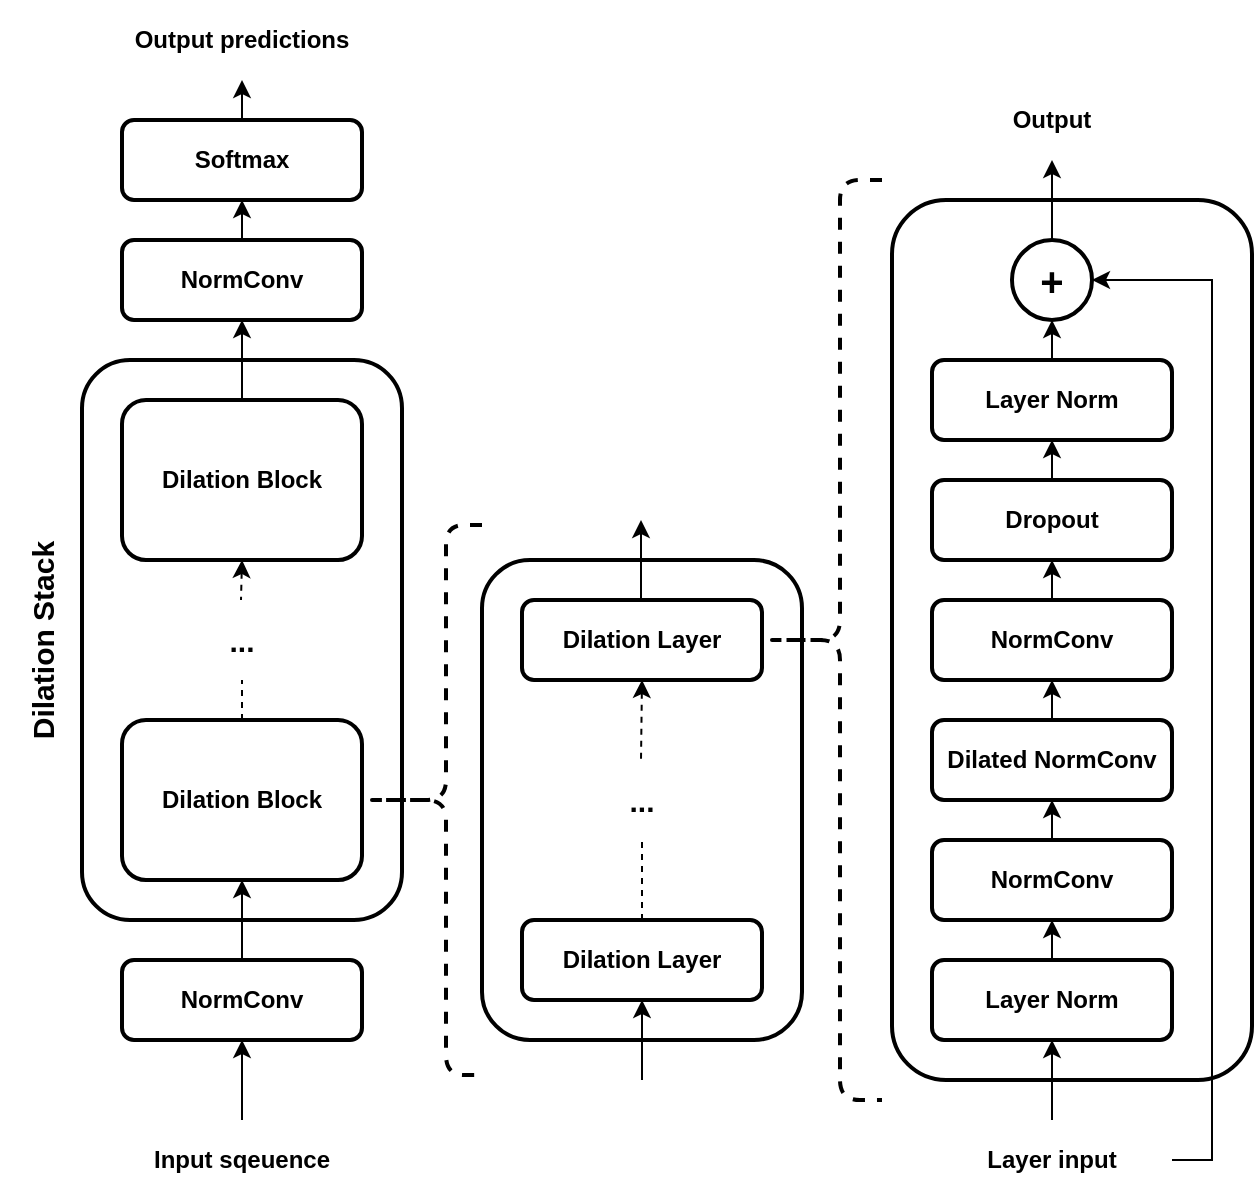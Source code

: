 <mxfile version="13.0.1" type="device"><diagram id="Z4ZGWom-_nMQ90DhClmE" name="Page-1"><mxGraphModel dx="1936" dy="806" grid="1" gridSize="10" guides="1" tooltips="1" connect="1" arrows="1" fold="1" page="1" pageScale="1" pageWidth="850" pageHeight="1100" math="0" shadow="0"><root><mxCell id="0"/><mxCell id="1" parent="0"/><mxCell id="03vf3TPZojDor7JCahmn-6" style="edgeStyle=orthogonalEdgeStyle;rounded=0;orthogonalLoop=1;jettySize=auto;html=1;exitX=0.5;exitY=0;exitDx=0;exitDy=0;entryX=0.5;entryY=1;entryDx=0;entryDy=0;" edge="1" parent="1" source="03vf3TPZojDor7JCahmn-1" target="03vf3TPZojDor7JCahmn-2"><mxGeometry relative="1" as="geometry"/></mxCell><mxCell id="03vf3TPZojDor7JCahmn-1" value="&lt;b&gt;Input sqeuence&lt;/b&gt;" style="text;html=1;strokeColor=none;fillColor=none;align=center;verticalAlign=middle;whiteSpace=wrap;rounded=0;" vertex="1" parent="1"><mxGeometry x="40" y="640" width="120" height="40" as="geometry"/></mxCell><mxCell id="03vf3TPZojDor7JCahmn-5" style="edgeStyle=orthogonalEdgeStyle;rounded=0;orthogonalLoop=1;jettySize=auto;html=1;exitX=0.5;exitY=0;exitDx=0;exitDy=0;entryX=0.5;entryY=1;entryDx=0;entryDy=0;" edge="1" parent="1" source="03vf3TPZojDor7JCahmn-2" target="03vf3TPZojDor7JCahmn-3"><mxGeometry relative="1" as="geometry"/></mxCell><mxCell id="03vf3TPZojDor7JCahmn-2" value="&lt;b&gt;NormConv&lt;/b&gt;" style="rounded=1;whiteSpace=wrap;html=1;strokeWidth=2;fillColor=none;" vertex="1" parent="1"><mxGeometry x="40" y="560" width="120" height="40" as="geometry"/></mxCell><mxCell id="03vf3TPZojDor7JCahmn-3" value="&lt;b&gt;Dilation Block&lt;/b&gt;" style="rounded=1;whiteSpace=wrap;html=1;strokeWidth=2;fillColor=none;" vertex="1" parent="1"><mxGeometry x="40" y="440" width="120" height="80" as="geometry"/></mxCell><mxCell id="03vf3TPZojDor7JCahmn-7" value="" style="endArrow=none;dashed=1;html=1;exitX=0.5;exitY=0;exitDx=0;exitDy=0;" edge="1" parent="1" source="03vf3TPZojDor7JCahmn-3"><mxGeometry width="50" height="50" relative="1" as="geometry"><mxPoint x="160" y="520" as="sourcePoint"/><mxPoint x="100" y="420" as="targetPoint"/></mxGeometry></mxCell><mxCell id="03vf3TPZojDor7JCahmn-8" value="" style="endArrow=none;dashed=1;html=1;startArrow=classic;startFill=1;" edge="1" parent="1"><mxGeometry width="50" height="50" relative="1" as="geometry"><mxPoint x="100" y="360" as="sourcePoint"/><mxPoint x="99.5" y="380" as="targetPoint"/></mxGeometry></mxCell><mxCell id="03vf3TPZojDor7JCahmn-17" style="edgeStyle=orthogonalEdgeStyle;rounded=0;orthogonalLoop=1;jettySize=auto;html=1;exitX=0.5;exitY=0;exitDx=0;exitDy=0;entryX=0.5;entryY=1;entryDx=0;entryDy=0;startArrow=none;startFill=0;strokeWidth=1;" edge="1" parent="1" source="03vf3TPZojDor7JCahmn-9" target="03vf3TPZojDor7JCahmn-16"><mxGeometry relative="1" as="geometry"/></mxCell><mxCell id="03vf3TPZojDor7JCahmn-9" value="&lt;b&gt;Dilation Block&lt;/b&gt;" style="rounded=1;whiteSpace=wrap;html=1;strokeWidth=2;fillColor=none;" vertex="1" parent="1"><mxGeometry x="40" y="280" width="120" height="80" as="geometry"/></mxCell><mxCell id="03vf3TPZojDor7JCahmn-12" value="&lt;b&gt;&lt;font style=&quot;font-size: 15px&quot;&gt;...&lt;/font&gt;&lt;/b&gt;" style="text;html=1;strokeColor=none;fillColor=none;align=center;verticalAlign=middle;whiteSpace=wrap;rounded=0;" vertex="1" parent="1"><mxGeometry x="40" y="380" width="120" height="40" as="geometry"/></mxCell><mxCell id="03vf3TPZojDor7JCahmn-70" style="edgeStyle=elbowEdgeStyle;rounded=0;orthogonalLoop=1;jettySize=auto;html=1;exitX=0.5;exitY=0;exitDx=0;exitDy=0;entryX=0.5;entryY=1;entryDx=0;entryDy=0;startArrow=none;startFill=0;strokeWidth=1;" edge="1" parent="1" source="03vf3TPZojDor7JCahmn-16" target="03vf3TPZojDor7JCahmn-18"><mxGeometry relative="1" as="geometry"/></mxCell><mxCell id="03vf3TPZojDor7JCahmn-16" value="&lt;b&gt;NormConv&lt;/b&gt;" style="rounded=1;whiteSpace=wrap;html=1;strokeWidth=2;fillColor=none;" vertex="1" parent="1"><mxGeometry x="40" y="200" width="120" height="40" as="geometry"/></mxCell><mxCell id="03vf3TPZojDor7JCahmn-71" style="edgeStyle=elbowEdgeStyle;rounded=0;orthogonalLoop=1;jettySize=auto;html=1;exitX=0.5;exitY=0;exitDx=0;exitDy=0;entryX=0.5;entryY=1;entryDx=0;entryDy=0;startArrow=none;startFill=0;strokeWidth=1;" edge="1" parent="1" source="03vf3TPZojDor7JCahmn-18" target="03vf3TPZojDor7JCahmn-64"><mxGeometry relative="1" as="geometry"/></mxCell><mxCell id="03vf3TPZojDor7JCahmn-18" value="&lt;b&gt;Softmax&lt;/b&gt;" style="rounded=1;whiteSpace=wrap;html=1;strokeWidth=2;fillColor=none;" vertex="1" parent="1"><mxGeometry x="40" y="140" width="120" height="40" as="geometry"/></mxCell><mxCell id="03vf3TPZojDor7JCahmn-21" value="&lt;b&gt;Dilation Layer&lt;/b&gt;" style="rounded=1;whiteSpace=wrap;html=1;strokeWidth=2;fillColor=none;" vertex="1" parent="1"><mxGeometry x="240" y="540" width="120" height="40" as="geometry"/></mxCell><mxCell id="03vf3TPZojDor7JCahmn-23" value="" style="endArrow=none;dashed=1;html=1;strokeWidth=1;exitX=0.5;exitY=0;exitDx=0;exitDy=0;" edge="1" parent="1" source="03vf3TPZojDor7JCahmn-21"><mxGeometry width="50" height="50" relative="1" as="geometry"><mxPoint x="160" y="540" as="sourcePoint"/><mxPoint x="300" y="500" as="targetPoint"/></mxGeometry></mxCell><mxCell id="03vf3TPZojDor7JCahmn-24" value="&lt;b&gt;&lt;font style=&quot;font-size: 15px&quot;&gt;...&lt;/font&gt;&lt;/b&gt;" style="text;html=1;strokeColor=none;fillColor=none;align=center;verticalAlign=middle;whiteSpace=wrap;rounded=0;" vertex="1" parent="1"><mxGeometry x="240" y="460" width="120" height="40" as="geometry"/></mxCell><mxCell id="03vf3TPZojDor7JCahmn-25" value="" style="endArrow=none;dashed=1;html=1;startArrow=classic;startFill=1;exitX=0.5;exitY=1;exitDx=0;exitDy=0;" edge="1" parent="1" source="03vf3TPZojDor7JCahmn-26"><mxGeometry width="50" height="50" relative="1" as="geometry"><mxPoint x="299.5" y="420" as="sourcePoint"/><mxPoint x="299.5" y="460" as="targetPoint"/></mxGeometry></mxCell><mxCell id="03vf3TPZojDor7JCahmn-26" value="&lt;b&gt;Dilation Layer&lt;/b&gt;" style="rounded=1;whiteSpace=wrap;html=1;strokeWidth=2;fillColor=none;" vertex="1" parent="1"><mxGeometry x="240" y="380" width="120" height="40" as="geometry"/></mxCell><mxCell id="03vf3TPZojDor7JCahmn-20" value="" style="rounded=1;whiteSpace=wrap;html=1;strokeWidth=2;fillColor=none;" vertex="1" parent="1"><mxGeometry x="220" y="360" width="160" height="240" as="geometry"/></mxCell><mxCell id="03vf3TPZojDor7JCahmn-30" value="" style="endArrow=classic;html=1;strokeWidth=1;entryX=0.5;entryY=1;entryDx=0;entryDy=0;" edge="1" parent="1" target="03vf3TPZojDor7JCahmn-21"><mxGeometry width="50" height="50" relative="1" as="geometry"><mxPoint x="300" y="620" as="sourcePoint"/><mxPoint x="310" y="640" as="targetPoint"/></mxGeometry></mxCell><mxCell id="03vf3TPZojDor7JCahmn-31" value="" style="endArrow=classic;html=1;strokeWidth=1;entryX=0.5;entryY=1;entryDx=0;entryDy=0;" edge="1" parent="1"><mxGeometry width="50" height="50" relative="1" as="geometry"><mxPoint x="299.5" y="380" as="sourcePoint"/><mxPoint x="299.5" y="340" as="targetPoint"/></mxGeometry></mxCell><mxCell id="03vf3TPZojDor7JCahmn-33" value="" style="rounded=1;whiteSpace=wrap;html=1;strokeWidth=2;fillColor=none;" vertex="1" parent="1"><mxGeometry x="425" y="180" width="180" height="440" as="geometry"/></mxCell><mxCell id="03vf3TPZojDor7JCahmn-46" style="edgeStyle=orthogonalEdgeStyle;curved=1;rounded=0;orthogonalLoop=1;jettySize=auto;html=1;exitX=0.5;exitY=0;exitDx=0;exitDy=0;entryX=0.5;entryY=1;entryDx=0;entryDy=0;startArrow=none;startFill=0;strokeWidth=1;" edge="1" parent="1" source="03vf3TPZojDor7JCahmn-34" target="03vf3TPZojDor7JCahmn-35"><mxGeometry relative="1" as="geometry"/></mxCell><mxCell id="03vf3TPZojDor7JCahmn-34" value="&lt;b&gt;Layer Norm&lt;/b&gt;" style="rounded=1;whiteSpace=wrap;html=1;strokeWidth=2;fillColor=none;" vertex="1" parent="1"><mxGeometry x="445" y="560" width="120" height="40" as="geometry"/></mxCell><mxCell id="03vf3TPZojDor7JCahmn-47" style="edgeStyle=orthogonalEdgeStyle;curved=1;rounded=0;orthogonalLoop=1;jettySize=auto;html=1;exitX=0.5;exitY=0;exitDx=0;exitDy=0;entryX=0.5;entryY=1;entryDx=0;entryDy=0;startArrow=none;startFill=0;strokeWidth=1;" edge="1" parent="1" source="03vf3TPZojDor7JCahmn-35" target="03vf3TPZojDor7JCahmn-36"><mxGeometry relative="1" as="geometry"/></mxCell><mxCell id="03vf3TPZojDor7JCahmn-35" value="&lt;b&gt;NormConv&lt;/b&gt;" style="rounded=1;whiteSpace=wrap;html=1;strokeWidth=2;fillColor=none;" vertex="1" parent="1"><mxGeometry x="445" y="500" width="120" height="40" as="geometry"/></mxCell><mxCell id="03vf3TPZojDor7JCahmn-48" style="edgeStyle=orthogonalEdgeStyle;curved=1;rounded=0;orthogonalLoop=1;jettySize=auto;html=1;exitX=0.5;exitY=0;exitDx=0;exitDy=0;entryX=0.5;entryY=1;entryDx=0;entryDy=0;startArrow=none;startFill=0;strokeWidth=1;" edge="1" parent="1" source="03vf3TPZojDor7JCahmn-36" target="03vf3TPZojDor7JCahmn-37"><mxGeometry relative="1" as="geometry"/></mxCell><mxCell id="03vf3TPZojDor7JCahmn-36" value="&lt;b&gt;Dilated NormConv&lt;/b&gt;" style="rounded=1;whiteSpace=wrap;html=1;strokeWidth=2;fillColor=none;" vertex="1" parent="1"><mxGeometry x="445" y="440" width="120" height="40" as="geometry"/></mxCell><mxCell id="03vf3TPZojDor7JCahmn-54" style="edgeStyle=none;rounded=0;orthogonalLoop=1;jettySize=auto;html=1;exitX=0.5;exitY=0;exitDx=0;exitDy=0;entryX=0.5;entryY=1;entryDx=0;entryDy=0;startArrow=none;startFill=0;strokeWidth=1;" edge="1" parent="1" source="03vf3TPZojDor7JCahmn-37" target="03vf3TPZojDor7JCahmn-53"><mxGeometry relative="1" as="geometry"/></mxCell><mxCell id="03vf3TPZojDor7JCahmn-37" value="&lt;b&gt;NormConv&lt;/b&gt;" style="rounded=1;whiteSpace=wrap;html=1;strokeWidth=2;fillColor=none;" vertex="1" parent="1"><mxGeometry x="445" y="380" width="120" height="40" as="geometry"/></mxCell><mxCell id="03vf3TPZojDor7JCahmn-58" style="edgeStyle=elbowEdgeStyle;rounded=0;orthogonalLoop=1;jettySize=auto;html=1;exitX=0.5;exitY=0;exitDx=0;exitDy=0;entryX=0.5;entryY=1;entryDx=0;entryDy=0;startArrow=none;startFill=0;strokeWidth=1;" edge="1" parent="1" source="03vf3TPZojDor7JCahmn-38" target="03vf3TPZojDor7JCahmn-41"><mxGeometry relative="1" as="geometry"/></mxCell><mxCell id="03vf3TPZojDor7JCahmn-38" value="&lt;b&gt;Layer Norm&lt;/b&gt;" style="rounded=1;whiteSpace=wrap;html=1;strokeWidth=2;fillColor=none;" vertex="1" parent="1"><mxGeometry x="445" y="260" width="120" height="40" as="geometry"/></mxCell><mxCell id="03vf3TPZojDor7JCahmn-56" style="edgeStyle=none;rounded=0;orthogonalLoop=1;jettySize=auto;html=1;exitX=0.5;exitY=0;exitDx=0;exitDy=0;entryX=0.5;entryY=1;entryDx=0;entryDy=0;startArrow=none;startFill=0;strokeWidth=1;" edge="1" parent="1" source="03vf3TPZojDor7JCahmn-39" target="03vf3TPZojDor7JCahmn-34"><mxGeometry relative="1" as="geometry"/></mxCell><mxCell id="03vf3TPZojDor7JCahmn-57" style="edgeStyle=elbowEdgeStyle;rounded=0;orthogonalLoop=1;jettySize=auto;html=1;exitX=1;exitY=0.5;exitDx=0;exitDy=0;entryX=1;entryY=0.5;entryDx=0;entryDy=0;startArrow=none;startFill=0;strokeWidth=1;" edge="1" parent="1" source="03vf3TPZojDor7JCahmn-39" target="03vf3TPZojDor7JCahmn-41"><mxGeometry relative="1" as="geometry"><Array as="points"><mxPoint x="585" y="450"/></Array></mxGeometry></mxCell><mxCell id="03vf3TPZojDor7JCahmn-39" value="&lt;b&gt;Layer input&lt;/b&gt;" style="text;html=1;strokeColor=none;fillColor=none;align=center;verticalAlign=middle;whiteSpace=wrap;rounded=0;" vertex="1" parent="1"><mxGeometry x="445" y="640" width="120" height="40" as="geometry"/></mxCell><mxCell id="03vf3TPZojDor7JCahmn-40" value="&lt;b&gt;Output&lt;/b&gt;" style="text;html=1;strokeColor=none;fillColor=none;align=center;verticalAlign=middle;whiteSpace=wrap;rounded=0;" vertex="1" parent="1"><mxGeometry x="445" y="120" width="120" height="40" as="geometry"/></mxCell><mxCell id="03vf3TPZojDor7JCahmn-59" style="edgeStyle=elbowEdgeStyle;rounded=0;orthogonalLoop=1;jettySize=auto;html=1;exitX=0.5;exitY=0;exitDx=0;exitDy=0;entryX=0.5;entryY=1;entryDx=0;entryDy=0;startArrow=none;startFill=0;strokeWidth=1;" edge="1" parent="1" source="03vf3TPZojDor7JCahmn-41" target="03vf3TPZojDor7JCahmn-40"><mxGeometry relative="1" as="geometry"/></mxCell><mxCell id="03vf3TPZojDor7JCahmn-41" value="&lt;b&gt;&lt;font style=&quot;font-size: 20px&quot;&gt;+&lt;/font&gt;&lt;/b&gt;" style="ellipse;whiteSpace=wrap;html=1;aspect=fixed;strokeWidth=2;fillColor=none;" vertex="1" parent="1"><mxGeometry x="485" y="200" width="40" height="40" as="geometry"/></mxCell><mxCell id="03vf3TPZojDor7JCahmn-55" style="edgeStyle=none;rounded=0;orthogonalLoop=1;jettySize=auto;html=1;exitX=0.5;exitY=0;exitDx=0;exitDy=0;entryX=0.5;entryY=1;entryDx=0;entryDy=0;startArrow=none;startFill=0;strokeWidth=1;" edge="1" parent="1" source="03vf3TPZojDor7JCahmn-53" target="03vf3TPZojDor7JCahmn-38"><mxGeometry relative="1" as="geometry"/></mxCell><mxCell id="03vf3TPZojDor7JCahmn-53" value="&lt;b&gt;Dropout&lt;br&gt;&lt;/b&gt;" style="rounded=1;whiteSpace=wrap;html=1;strokeWidth=2;fillColor=none;" vertex="1" parent="1"><mxGeometry x="445" y="320" width="120" height="40" as="geometry"/></mxCell><mxCell id="03vf3TPZojDor7JCahmn-62" value="" style="shape=curlyBracket;whiteSpace=wrap;html=1;rounded=1;strokeWidth=2;fillColor=none;dashed=1;size=0.65;" vertex="1" parent="1"><mxGeometry x="360" y="170" width="60" height="460" as="geometry"/></mxCell><mxCell id="03vf3TPZojDor7JCahmn-63" value="" style="shape=curlyBracket;whiteSpace=wrap;html=1;rounded=1;dashed=1;strokeWidth=2;fillColor=none;size=0.7;" vertex="1" parent="1"><mxGeometry x="160" y="342.5" width="60" height="275" as="geometry"/></mxCell><mxCell id="03vf3TPZojDor7JCahmn-64" value="&lt;b&gt;Output predictions&lt;/b&gt;" style="text;html=1;strokeColor=none;fillColor=none;align=center;verticalAlign=middle;whiteSpace=wrap;rounded=0;dashed=1;" vertex="1" parent="1"><mxGeometry x="40" y="80" width="120" height="40" as="geometry"/></mxCell><mxCell id="03vf3TPZojDor7JCahmn-66" value="" style="rounded=1;whiteSpace=wrap;html=1;strokeWidth=2;fillColor=none;" vertex="1" parent="1"><mxGeometry x="20" y="260" width="160" height="280" as="geometry"/></mxCell><mxCell id="03vf3TPZojDor7JCahmn-69" value="&lt;b&gt;&lt;font style=&quot;font-size: 15px&quot;&gt;Dilation Stack&lt;/font&gt;&lt;/b&gt;" style="text;html=1;strokeColor=none;fillColor=none;align=center;verticalAlign=middle;whiteSpace=wrap;rounded=0;rotation=-90;" vertex="1" parent="1"><mxGeometry x="-140" y="380" width="280" height="40" as="geometry"/></mxCell></root></mxGraphModel></diagram></mxfile>